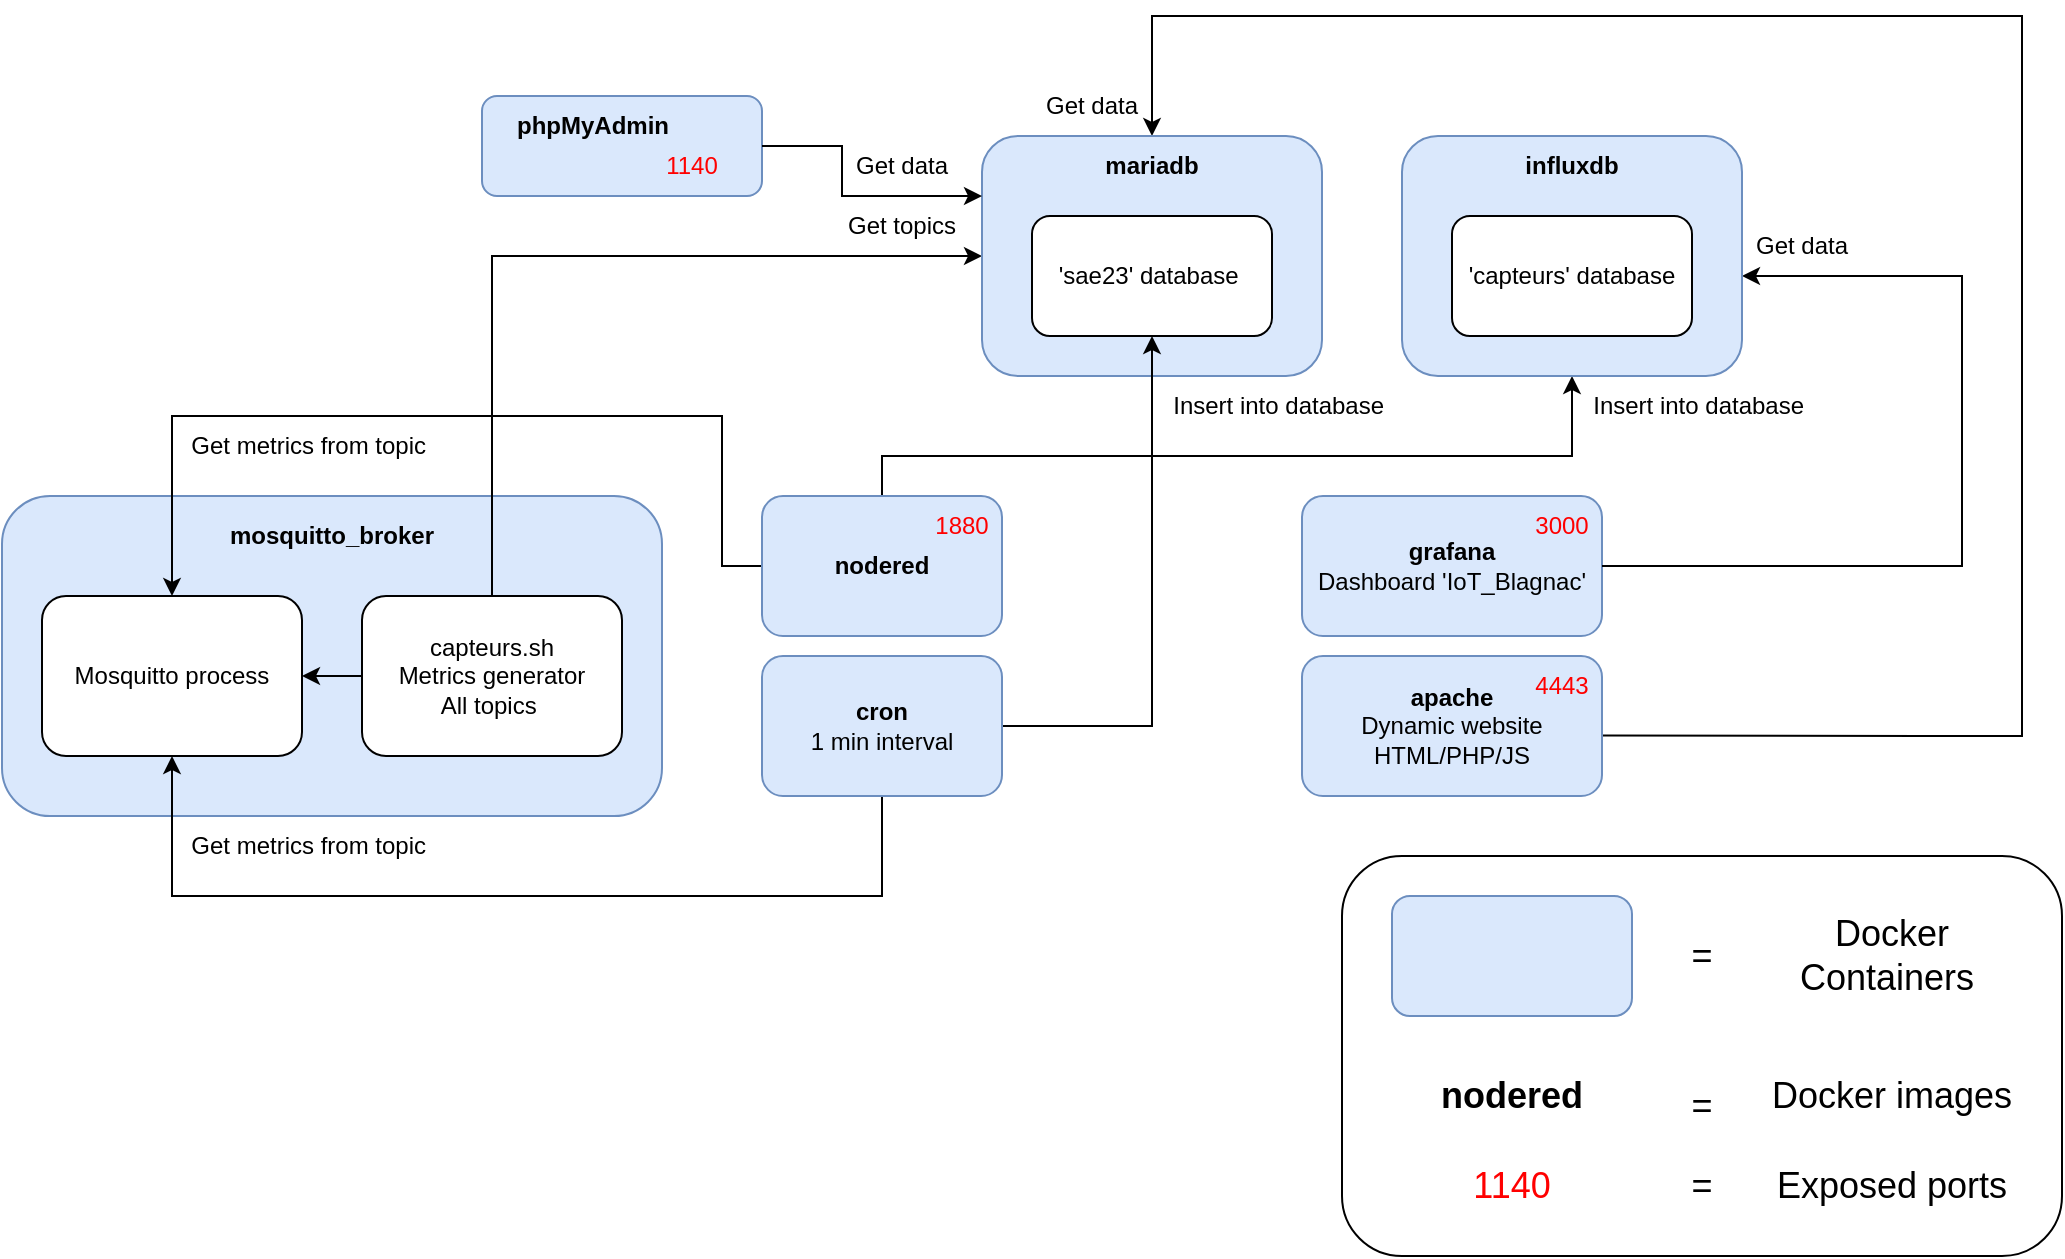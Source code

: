 <mxfile version="18.0.1" type="device"><diagram id="kjm1tuIDeo_5Jxe6d9hS" name="Page-1"><mxGraphModel dx="1182" dy="827" grid="1" gridSize="10" guides="1" tooltips="1" connect="1" arrows="1" fold="1" page="1" pageScale="1" pageWidth="1169" pageHeight="827" math="0" shadow="0"><root><mxCell id="0"/><mxCell id="1" parent="0"/><mxCell id="Zc_rCOBr2s_LXBu9RSXH-48" value="" style="rounded=1;whiteSpace=wrap;html=1;fontSize=18;" parent="1" vertex="1"><mxGeometry x="720" y="490" width="360" height="200" as="geometry"/></mxCell><mxCell id="Zc_rCOBr2s_LXBu9RSXH-1" value="" style="rounded=1;whiteSpace=wrap;html=1;fillColor=#dae8fc;strokeColor=#6c8ebf;" parent="1" vertex="1"><mxGeometry x="50" y="310" width="330" height="160" as="geometry"/></mxCell><mxCell id="Zc_rCOBr2s_LXBu9RSXH-4" value="&lt;b&gt;mosquitto_broker&lt;/b&gt;" style="text;html=1;strokeColor=none;fillColor=none;align=center;verticalAlign=middle;whiteSpace=wrap;rounded=0;" parent="1" vertex="1"><mxGeometry x="155" y="310" width="120" height="40" as="geometry"/></mxCell><mxCell id="Zc_rCOBr2s_LXBu9RSXH-5" value="Mosquitto process" style="rounded=1;whiteSpace=wrap;html=1;" parent="1" vertex="1"><mxGeometry x="70" y="360" width="130" height="80" as="geometry"/></mxCell><mxCell id="Zc_rCOBr2s_LXBu9RSXH-7" style="edgeStyle=orthogonalEdgeStyle;rounded=0;orthogonalLoop=1;jettySize=auto;html=1;exitX=0;exitY=0.5;exitDx=0;exitDy=0;" parent="1" source="Zc_rCOBr2s_LXBu9RSXH-6" target="Zc_rCOBr2s_LXBu9RSXH-5" edge="1"><mxGeometry relative="1" as="geometry"/></mxCell><mxCell id="Zc_rCOBr2s_LXBu9RSXH-13" style="edgeStyle=orthogonalEdgeStyle;rounded=0;orthogonalLoop=1;jettySize=auto;html=1;exitX=0.5;exitY=0;exitDx=0;exitDy=0;entryX=0;entryY=0.5;entryDx=0;entryDy=0;startArrow=none;startFill=0;" parent="1" source="Zc_rCOBr2s_LXBu9RSXH-6" target="Zc_rCOBr2s_LXBu9RSXH-9" edge="1"><mxGeometry relative="1" as="geometry"/></mxCell><mxCell id="Zc_rCOBr2s_LXBu9RSXH-6" value="capteurs.sh&lt;br&gt;Metrics generator&lt;br&gt;All topics&amp;nbsp;" style="rounded=1;whiteSpace=wrap;html=1;" parent="1" vertex="1"><mxGeometry x="230" y="360" width="130" height="80" as="geometry"/></mxCell><mxCell id="Zc_rCOBr2s_LXBu9RSXH-39" style="edgeStyle=orthogonalEdgeStyle;rounded=0;orthogonalLoop=1;jettySize=auto;html=1;entryX=1.003;entryY=0.567;entryDx=0;entryDy=0;startArrow=classic;startFill=1;endArrow=none;endFill=0;entryPerimeter=0;" parent="1" source="Zc_rCOBr2s_LXBu9RSXH-9" target="Zc_rCOBr2s_LXBu9RSXH-24" edge="1"><mxGeometry relative="1" as="geometry"><Array as="points"><mxPoint x="625" y="70"/><mxPoint x="1060" y="70"/><mxPoint x="1060" y="430"/><mxPoint x="1010" y="430"/></Array></mxGeometry></mxCell><mxCell id="Zc_rCOBr2s_LXBu9RSXH-9" value="" style="rounded=1;whiteSpace=wrap;html=1;fillColor=#dae8fc;strokeColor=#6c8ebf;" parent="1" vertex="1"><mxGeometry x="540" y="130" width="170" height="120" as="geometry"/></mxCell><mxCell id="Zc_rCOBr2s_LXBu9RSXH-10" value="&lt;b&gt;mariadb&lt;/b&gt;" style="text;html=1;strokeColor=none;fillColor=none;align=center;verticalAlign=middle;whiteSpace=wrap;rounded=0;" parent="1" vertex="1"><mxGeometry x="595" y="130" width="60" height="30" as="geometry"/></mxCell><mxCell id="Zc_rCOBr2s_LXBu9RSXH-11" value="'sae23' database&amp;nbsp;" style="rounded=1;whiteSpace=wrap;html=1;" parent="1" vertex="1"><mxGeometry x="565" y="170" width="120" height="60" as="geometry"/></mxCell><mxCell id="Zc_rCOBr2s_LXBu9RSXH-15" value="&lt;b&gt;grafana&lt;/b&gt;&lt;br&gt;Dashboard 'IoT_Blagnac'" style="rounded=1;whiteSpace=wrap;html=1;fillColor=#dae8fc;strokeColor=#6c8ebf;" parent="1" vertex="1"><mxGeometry x="700" y="310" width="150" height="70" as="geometry"/></mxCell><mxCell id="Zc_rCOBr2s_LXBu9RSXH-30" style="edgeStyle=orthogonalEdgeStyle;rounded=0;orthogonalLoop=1;jettySize=auto;html=1;exitX=0;exitY=0.5;exitDx=0;exitDy=0;entryX=0.5;entryY=0;entryDx=0;entryDy=0;startArrow=none;startFill=0;endArrow=classic;endFill=1;" parent="1" source="Zc_rCOBr2s_LXBu9RSXH-19" target="Zc_rCOBr2s_LXBu9RSXH-5" edge="1"><mxGeometry relative="1" as="geometry"><Array as="points"><mxPoint x="410" y="345"/><mxPoint x="410" y="270"/><mxPoint x="135" y="270"/></Array></mxGeometry></mxCell><mxCell id="Zc_rCOBr2s_LXBu9RSXH-36" style="edgeStyle=orthogonalEdgeStyle;rounded=0;orthogonalLoop=1;jettySize=auto;html=1;exitX=0.5;exitY=0;exitDx=0;exitDy=0;entryX=0.5;entryY=1;entryDx=0;entryDy=0;startArrow=none;startFill=0;endArrow=classic;endFill=1;" parent="1" source="Zc_rCOBr2s_LXBu9RSXH-19" target="Zc_rCOBr2s_LXBu9RSXH-21" edge="1"><mxGeometry relative="1" as="geometry"><Array as="points"><mxPoint x="490" y="290"/><mxPoint x="835" y="290"/></Array></mxGeometry></mxCell><mxCell id="Zc_rCOBr2s_LXBu9RSXH-19" value="&lt;b&gt;nodered&lt;/b&gt;" style="rounded=1;whiteSpace=wrap;html=1;fillColor=#dae8fc;strokeColor=#6c8ebf;" parent="1" vertex="1"><mxGeometry x="430" y="310" width="120" height="70" as="geometry"/></mxCell><mxCell id="Zc_rCOBr2s_LXBu9RSXH-38" style="edgeStyle=orthogonalEdgeStyle;rounded=0;orthogonalLoop=1;jettySize=auto;html=1;entryX=1;entryY=0.5;entryDx=0;entryDy=0;startArrow=classic;startFill=1;endArrow=none;endFill=0;" parent="1" source="Zc_rCOBr2s_LXBu9RSXH-21" target="Zc_rCOBr2s_LXBu9RSXH-15" edge="1"><mxGeometry relative="1" as="geometry"><Array as="points"><mxPoint x="1030" y="200"/><mxPoint x="1030" y="345"/></Array></mxGeometry></mxCell><mxCell id="Zc_rCOBr2s_LXBu9RSXH-21" value="" style="rounded=1;whiteSpace=wrap;html=1;fillColor=#dae8fc;strokeColor=#6c8ebf;" parent="1" vertex="1"><mxGeometry x="750" y="130" width="170" height="120" as="geometry"/></mxCell><mxCell id="Zc_rCOBr2s_LXBu9RSXH-22" value="&lt;b&gt;influxdb&lt;/b&gt;" style="text;html=1;strokeColor=none;fillColor=none;align=center;verticalAlign=middle;whiteSpace=wrap;rounded=0;" parent="1" vertex="1"><mxGeometry x="805" y="130" width="60" height="30" as="geometry"/></mxCell><mxCell id="Zc_rCOBr2s_LXBu9RSXH-23" value="'capteurs' database" style="rounded=1;whiteSpace=wrap;html=1;" parent="1" vertex="1"><mxGeometry x="775" y="170" width="120" height="60" as="geometry"/></mxCell><mxCell id="Zc_rCOBr2s_LXBu9RSXH-24" value="&lt;b&gt;apache&lt;br&gt;&lt;/b&gt;Dynamic website&lt;br&gt;HTML/PHP/JS" style="rounded=1;whiteSpace=wrap;html=1;fillColor=#dae8fc;strokeColor=#6c8ebf;" parent="1" vertex="1"><mxGeometry x="700" y="390" width="150" height="70" as="geometry"/></mxCell><mxCell id="Zc_rCOBr2s_LXBu9RSXH-26" style="edgeStyle=orthogonalEdgeStyle;rounded=0;orthogonalLoop=1;jettySize=auto;html=1;exitX=0.5;exitY=1;exitDx=0;exitDy=0;entryX=0.5;entryY=1;entryDx=0;entryDy=0;startArrow=none;startFill=0;endArrow=classic;endFill=1;" parent="1" source="Zc_rCOBr2s_LXBu9RSXH-25" target="Zc_rCOBr2s_LXBu9RSXH-5" edge="1"><mxGeometry relative="1" as="geometry"><Array as="points"><mxPoint x="490" y="510"/><mxPoint x="135" y="510"/></Array></mxGeometry></mxCell><mxCell id="Zc_rCOBr2s_LXBu9RSXH-29" style="edgeStyle=orthogonalEdgeStyle;rounded=0;orthogonalLoop=1;jettySize=auto;html=1;exitX=1;exitY=0.5;exitDx=0;exitDy=0;entryX=0.5;entryY=1;entryDx=0;entryDy=0;startArrow=none;startFill=0;endArrow=classic;endFill=1;" parent="1" source="Zc_rCOBr2s_LXBu9RSXH-25" target="Zc_rCOBr2s_LXBu9RSXH-11" edge="1"><mxGeometry relative="1" as="geometry"/></mxCell><mxCell id="Zc_rCOBr2s_LXBu9RSXH-25" value="&lt;b&gt;cron&lt;/b&gt;&lt;br&gt;1 min interval" style="rounded=1;whiteSpace=wrap;html=1;fillColor=#dae8fc;strokeColor=#6c8ebf;" parent="1" vertex="1"><mxGeometry x="430" y="390" width="120" height="70" as="geometry"/></mxCell><mxCell id="Zc_rCOBr2s_LXBu9RSXH-27" value="Get metrics from topic&amp;nbsp;" style="text;html=1;strokeColor=none;fillColor=none;align=center;verticalAlign=middle;whiteSpace=wrap;rounded=0;" parent="1" vertex="1"><mxGeometry x="140" y="270" width="130" height="30" as="geometry"/></mxCell><mxCell id="Zc_rCOBr2s_LXBu9RSXH-28" value="Insert into database&amp;nbsp;" style="text;html=1;strokeColor=none;fillColor=none;align=center;verticalAlign=middle;whiteSpace=wrap;rounded=0;" parent="1" vertex="1"><mxGeometry x="840" y="250" width="120" height="30" as="geometry"/></mxCell><mxCell id="Zc_rCOBr2s_LXBu9RSXH-31" value="Get metrics from topic&amp;nbsp;" style="text;html=1;strokeColor=none;fillColor=none;align=center;verticalAlign=middle;whiteSpace=wrap;rounded=0;" parent="1" vertex="1"><mxGeometry x="140" y="470" width="130" height="30" as="geometry"/></mxCell><mxCell id="Zc_rCOBr2s_LXBu9RSXH-33" value="Get topics" style="text;html=1;strokeColor=none;fillColor=none;align=center;verticalAlign=middle;whiteSpace=wrap;rounded=0;" parent="1" vertex="1"><mxGeometry x="470" y="160" width="60" height="30" as="geometry"/></mxCell><mxCell id="Zc_rCOBr2s_LXBu9RSXH-37" value="Insert into database&amp;nbsp;" style="text;html=1;strokeColor=none;fillColor=none;align=center;verticalAlign=middle;whiteSpace=wrap;rounded=0;" parent="1" vertex="1"><mxGeometry x="630" y="250" width="120" height="30" as="geometry"/></mxCell><mxCell id="Zc_rCOBr2s_LXBu9RSXH-40" value="Get data" style="text;html=1;strokeColor=none;fillColor=none;align=center;verticalAlign=middle;whiteSpace=wrap;rounded=0;" parent="1" vertex="1"><mxGeometry x="565" y="100" width="60" height="30" as="geometry"/></mxCell><mxCell id="Zc_rCOBr2s_LXBu9RSXH-41" value="Get data" style="text;html=1;strokeColor=none;fillColor=none;align=center;verticalAlign=middle;whiteSpace=wrap;rounded=0;" parent="1" vertex="1"><mxGeometry x="920" y="170" width="60" height="30" as="geometry"/></mxCell><mxCell id="Zc_rCOBr2s_LXBu9RSXH-42" value="" style="rounded=1;whiteSpace=wrap;html=1;fillColor=#dae8fc;strokeColor=#6c8ebf;" parent="1" vertex="1"><mxGeometry x="745" y="510" width="120" height="60" as="geometry"/></mxCell><mxCell id="Zc_rCOBr2s_LXBu9RSXH-43" value="&lt;font style=&quot;font-size: 18px;&quot;&gt;=&lt;/font&gt;" style="text;html=1;strokeColor=none;fillColor=none;align=center;verticalAlign=middle;whiteSpace=wrap;rounded=0;" parent="1" vertex="1"><mxGeometry x="870" y="525" width="60" height="30" as="geometry"/></mxCell><mxCell id="Zc_rCOBr2s_LXBu9RSXH-44" value="Docker Containers&amp;nbsp;" style="text;html=1;strokeColor=none;fillColor=none;align=center;verticalAlign=middle;whiteSpace=wrap;rounded=0;fontSize=18;" parent="1" vertex="1"><mxGeometry x="920" y="510" width="150" height="60" as="geometry"/></mxCell><mxCell id="Zc_rCOBr2s_LXBu9RSXH-45" value="&lt;b&gt;nodered&lt;/b&gt;" style="text;html=1;strokeColor=none;fillColor=none;align=center;verticalAlign=middle;whiteSpace=wrap;rounded=0;fontSize=18;" parent="1" vertex="1"><mxGeometry x="775" y="595" width="60" height="30" as="geometry"/></mxCell><mxCell id="Zc_rCOBr2s_LXBu9RSXH-46" value="&lt;font style=&quot;font-size: 18px;&quot;&gt;=&lt;/font&gt;" style="text;html=1;strokeColor=none;fillColor=none;align=center;verticalAlign=middle;whiteSpace=wrap;rounded=0;" parent="1" vertex="1"><mxGeometry x="870" y="600" width="60" height="30" as="geometry"/></mxCell><mxCell id="Zc_rCOBr2s_LXBu9RSXH-47" value="Docker images" style="text;html=1;strokeColor=none;fillColor=none;align=center;verticalAlign=middle;whiteSpace=wrap;rounded=0;fontSize=18;" parent="1" vertex="1"><mxGeometry x="920" y="580" width="150" height="60" as="geometry"/></mxCell><mxCell id="thG-yvwiPQS7pRseFYwX-1" value="" style="rounded=1;whiteSpace=wrap;html=1;fillColor=#dae8fc;strokeColor=#6c8ebf;" vertex="1" parent="1"><mxGeometry x="290" y="110" width="140" height="50" as="geometry"/></mxCell><mxCell id="thG-yvwiPQS7pRseFYwX-2" value="&lt;b&gt;phpMyAdmin&lt;/b&gt;" style="text;html=1;strokeColor=none;fillColor=none;align=center;verticalAlign=middle;whiteSpace=wrap;rounded=0;" vertex="1" parent="1"><mxGeometry x="302.5" y="110" width="85" height="30" as="geometry"/></mxCell><mxCell id="thG-yvwiPQS7pRseFYwX-3" value="&lt;font color=&quot;#ff0000&quot;&gt;3000&lt;/font&gt;" style="text;html=1;strokeColor=none;fillColor=none;align=center;verticalAlign=middle;whiteSpace=wrap;rounded=0;" vertex="1" parent="1"><mxGeometry x="810" y="310" width="40" height="30" as="geometry"/></mxCell><mxCell id="thG-yvwiPQS7pRseFYwX-4" value="&lt;font color=&quot;#ff0000&quot;&gt;4443&lt;/font&gt;" style="text;html=1;strokeColor=none;fillColor=none;align=center;verticalAlign=middle;whiteSpace=wrap;rounded=0;" vertex="1" parent="1"><mxGeometry x="810" y="390" width="40" height="30" as="geometry"/></mxCell><mxCell id="thG-yvwiPQS7pRseFYwX-11" style="edgeStyle=orthogonalEdgeStyle;rounded=0;orthogonalLoop=1;jettySize=auto;html=1;exitX=1;exitY=0.5;exitDx=0;exitDy=0;entryX=0;entryY=0.25;entryDx=0;entryDy=0;fontSize=18;fontColor=#FF0000;" edge="1" parent="1" source="thG-yvwiPQS7pRseFYwX-1" target="Zc_rCOBr2s_LXBu9RSXH-9"><mxGeometry relative="1" as="geometry"><Array as="points"><mxPoint x="470" y="135"/><mxPoint x="470" y="160"/></Array></mxGeometry></mxCell><mxCell id="thG-yvwiPQS7pRseFYwX-5" value="&lt;font color=&quot;#ff0000&quot;&gt;1140&lt;/font&gt;" style="text;html=1;strokeColor=none;fillColor=none;align=center;verticalAlign=middle;whiteSpace=wrap;rounded=0;" vertex="1" parent="1"><mxGeometry x="375" y="130" width="40" height="30" as="geometry"/></mxCell><mxCell id="thG-yvwiPQS7pRseFYwX-6" value="&lt;font color=&quot;#ff0000&quot;&gt;1880&lt;/font&gt;" style="text;html=1;strokeColor=none;fillColor=none;align=center;verticalAlign=middle;whiteSpace=wrap;rounded=0;" vertex="1" parent="1"><mxGeometry x="510" y="310" width="40" height="30" as="geometry"/></mxCell><mxCell id="thG-yvwiPQS7pRseFYwX-7" value="&lt;font style=&quot;font-size: 18px;&quot; color=&quot;#ff0000&quot;&gt;1140&lt;/font&gt;" style="text;html=1;strokeColor=none;fillColor=none;align=center;verticalAlign=middle;whiteSpace=wrap;rounded=0;" vertex="1" parent="1"><mxGeometry x="785" y="640" width="40" height="30" as="geometry"/></mxCell><mxCell id="thG-yvwiPQS7pRseFYwX-8" value="&lt;font style=&quot;font-size: 18px;&quot;&gt;=&lt;/font&gt;" style="text;html=1;strokeColor=none;fillColor=none;align=center;verticalAlign=middle;whiteSpace=wrap;rounded=0;" vertex="1" parent="1"><mxGeometry x="870" y="640" width="60" height="30" as="geometry"/></mxCell><mxCell id="thG-yvwiPQS7pRseFYwX-9" value="Exposed ports" style="text;html=1;strokeColor=none;fillColor=none;align=center;verticalAlign=middle;whiteSpace=wrap;rounded=0;fontSize=18;" vertex="1" parent="1"><mxGeometry x="920" y="625" width="150" height="60" as="geometry"/></mxCell><mxCell id="thG-yvwiPQS7pRseFYwX-12" value="Get data" style="text;html=1;strokeColor=none;fillColor=none;align=center;verticalAlign=middle;whiteSpace=wrap;rounded=0;" vertex="1" parent="1"><mxGeometry x="470" y="130" width="60" height="30" as="geometry"/></mxCell></root></mxGraphModel></diagram></mxfile>